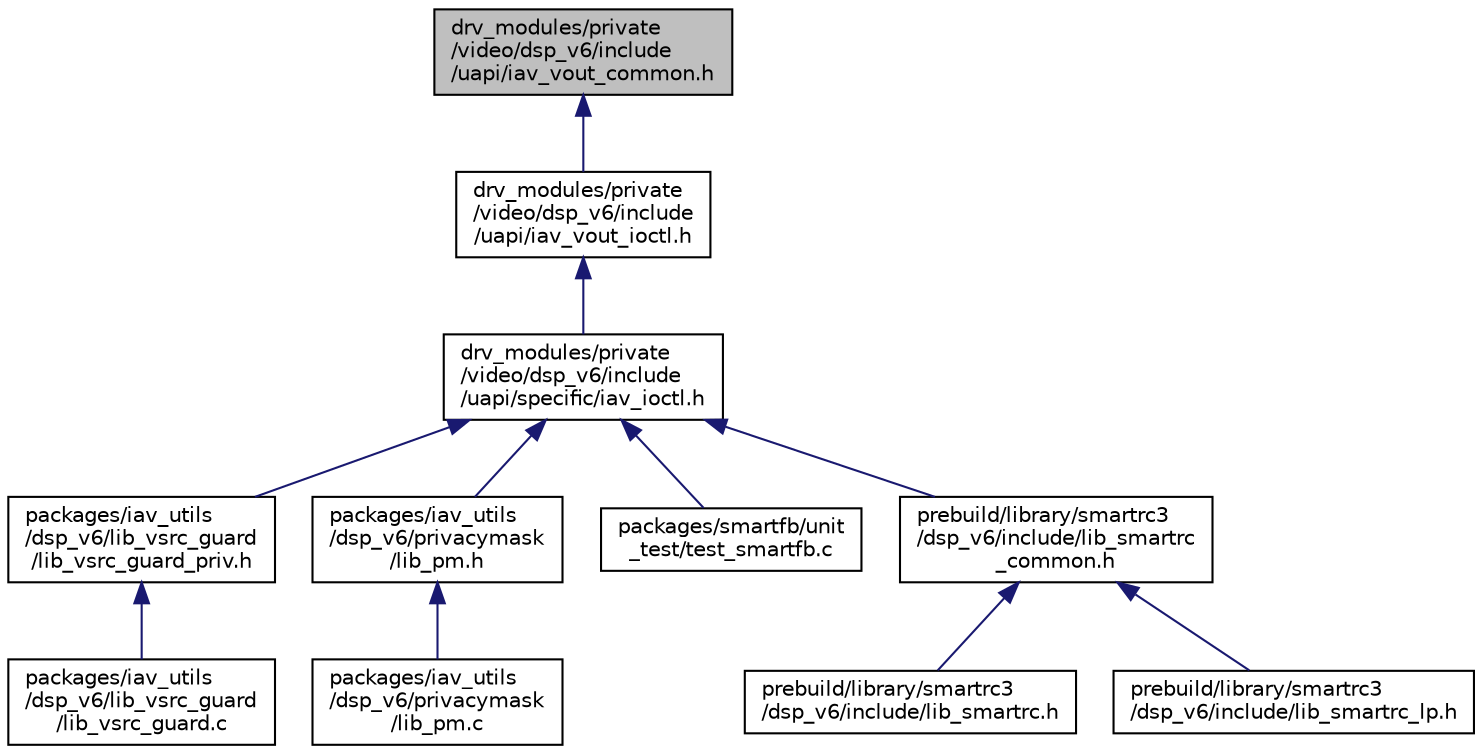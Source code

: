 digraph "drv_modules/private/video/dsp_v6/include/uapi/iav_vout_common.h"
{
 // INTERACTIVE_SVG=YES
 // LATEX_PDF_SIZE
  bgcolor="transparent";
  edge [fontname="Helvetica",fontsize="10",labelfontname="Helvetica",labelfontsize="10"];
  node [fontname="Helvetica",fontsize="10",shape=record];
  Node1 [label="drv_modules/private\l/video/dsp_v6/include\l/uapi/iav_vout_common.h",height=0.2,width=0.4,color="black", fillcolor="grey75", style="filled", fontcolor="black",tooltip="This file defines video output configuration ioctl."];
  Node1 -> Node2 [dir="back",color="midnightblue",fontsize="10",style="solid",fontname="Helvetica"];
  Node2 [label="drv_modules/private\l/video/dsp_v6/include\l/uapi/iav_vout_ioctl.h",height=0.2,width=0.4,color="black",URL="$dd/d5e/iav__vout__ioctl_8h.html",tooltip="This file defines video output configuration ioctl."];
  Node2 -> Node3 [dir="back",color="midnightblue",fontsize="10",style="solid",fontname="Helvetica"];
  Node3 [label="drv_modules/private\l/video/dsp_v6/include\l/uapi/specific/iav_ioctl.h",height=0.2,width=0.4,color="black",URL="$de/d89/iav__ioctl_8h.html",tooltip="This file defines IAV driver ioctl api."];
  Node3 -> Node4 [dir="back",color="midnightblue",fontsize="10",style="solid",fontname="Helvetica"];
  Node4 [label="packages/iav_utils\l/dsp_v6/lib_vsrc_guard\l/lib_vsrc_guard_priv.h",height=0.2,width=0.4,color="black",URL="$d4/de3/lib__vsrc__guard__priv_8h.html",tooltip=" "];
  Node4 -> Node5 [dir="back",color="midnightblue",fontsize="10",style="solid",fontname="Helvetica"];
  Node5 [label="packages/iav_utils\l/dsp_v6/lib_vsrc_guard\l/lib_vsrc_guard.c",height=0.2,width=0.4,color="black",URL="$d0/d1e/lib__vsrc__guard_8c.html",tooltip=" "];
  Node3 -> Node6 [dir="back",color="midnightblue",fontsize="10",style="solid",fontname="Helvetica"];
  Node6 [label="packages/iav_utils\l/dsp_v6/privacymask\l/lib_pm.h",height=0.2,width=0.4,color="black",URL="$d0/d16/lib__pm_8h.html",tooltip=" "];
  Node6 -> Node7 [dir="back",color="midnightblue",fontsize="10",style="solid",fontname="Helvetica"];
  Node7 [label="packages/iav_utils\l/dsp_v6/privacymask\l/lib_pm.c",height=0.2,width=0.4,color="black",URL="$db/dab/lib__pm_8c.html",tooltip=" "];
  Node3 -> Node8 [dir="back",color="midnightblue",fontsize="10",style="solid",fontname="Helvetica"];
  Node8 [label="packages/smartfb/unit\l_test/test_smartfb.c",height=0.2,width=0.4,color="black",URL="$dc/d60/test__smartfb_8c.html",tooltip=" "];
  Node3 -> Node9 [dir="back",color="midnightblue",fontsize="10",style="solid",fontname="Helvetica"];
  Node9 [label="prebuild/library/smartrc3\l/dsp_v6/include/lib_smartrc\l_common.h",height=0.2,width=0.4,color="black",URL="$de/d2b/lib__smartrc__common_8h.html",tooltip=" "];
  Node9 -> Node10 [dir="back",color="midnightblue",fontsize="10",style="solid",fontname="Helvetica"];
  Node10 [label="prebuild/library/smartrc3\l/dsp_v6/include/lib_smartrc.h",height=0.2,width=0.4,color="black",URL="$d3/d35/lib__smartrc_8h.html",tooltip=" "];
  Node9 -> Node11 [dir="back",color="midnightblue",fontsize="10",style="solid",fontname="Helvetica"];
  Node11 [label="prebuild/library/smartrc3\l/dsp_v6/include/lib_smartrc_lp.h",height=0.2,width=0.4,color="black",URL="$d0/d3a/lib__smartrc__lp_8h.html",tooltip=" "];
}
